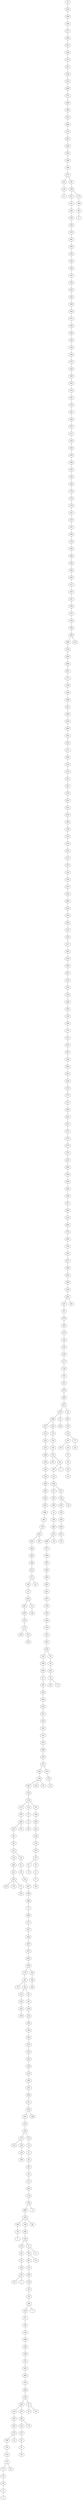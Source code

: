 graph {
10;
425;
389;
349;
337;
326;
441;
228;
197;
251;
108;
261;
469;
372;
468;
386;
322;
480;
473;
463;
445;
304;
288;
189;
273;
96;
128;
17;
60;
259;
221;
341;
440;
350;
345;
470;
467;
465;
450;
443;
444;
367;
353;
263;
403;
456;
409;
431;
406;
264;
188;
393;
446;
357;
428;
298;
493;
418;
491;
432;
381;
464;
457;
411;
354;
395;
429;
366;
343;
442;
385;
370;
310;
279;
247;
335;
301;
299;
318;
483;
466;
405;
462;
485;
417;
347;
421;
305;
331;
302;
300;
285;
486;
278;
490;
489;
461;
117;
238;
438;
398;
401;
399;
295;
488;
452;
430;
271;
408;
316;
472;
351;
391;
478;
454;
423;
416;
369;
148;
323;
439;
435;
415;
387;
324;
355;
497;
424;
496;
400;
365;
364;
334;
328;
317;
392;
338;
260;
223;
145;
293;
194;
459;
383;
330;
356;
375;
437;
433;
487;
348;
492;
291;
436;
479;
377;
311;
296;
402;
447;
471;
474;
475;
373;
225;
284;
346;
449;
246;
196;
427;
499;
410;
484;
374;
404;
339;
325;
277;
380;
420;
388;
419;
422;
235;
80;
390;
360;
275;
162;
239;
166;
217;
138;
102;
321;
265;
289;
207;
216;
268;
257;
413;
333;
412;
396;
276;
122;
140;
494;
382;
426;
453;
368;
363;
319;
320;
252;
292;
262;
308;
312;
53;
104;
12;
250;
281;
255;
176;
173;
192;
141;
124;
70;
136;
44;
187;
202;
35;
178;
155;
170;
66;
29;
99;
131;
248;
127;
163;
306;
41;
258;
460;
272;
498;
477;
458;
397;
394;
384;
481;
414;
407;
378;
379;
160;
135;
191;
361;
244;
130;
309;
448;
37;
98;
495;
482;
476;
451;
340;
342;
315;
253;
208;
165;
157;
168;
158;
362;
152;
134;
113;
105;
280;
212;
58;
88;
116;
118;
294;
231;
219;
183;
172;
71;
181;
52;
21;
45;
121;
297;
358;
286;
73;
209;
371;
307;
282;
287;
327;
242;
156;
174;
83;
74;
64;
213;
329;
220;
100;
59;
48;
256;
233;
230;
344;
283;
274;
237;
232;
236;
218;
245;
227;
204;
211;
203;
193;
215;
159;
175;
153;
129;
125;
109;
115;
18;
27;
26;
267;
62;
111;
224;
119;
336;
269;
190;
164;
49;
5;
149;
206;
146;
139;
82;
24;
126;
101;
92;
3;
31;
89;
201;
314;
359;
154;
95;
313;
198;
142;
67;
68;
332;
266;
434;
169;
38;
303;
290;
376;
229;
132;
200;
214;
184;
352;
210;
199;
179;
110;
75;
177;
54;
28;
8;
4;
42;
15;
107;
185;
143;
137;
93;
87;
84;
79;
57;
51;
47;
7;
19;
0;
94;
2;
186;
69;
150;
46;
161;
112;
14;
72;
65;
25;
106;
240;
243;
144;
114;
103;
97;
91;
16;
76;
11;
9;
56;
120;
50;
151;
133;
43;
33;
36;
222;
32;
147;
13;
34;
63;
182;
455;
270;
254;
249;
241;
55;
40;
1;
61;
226;
22;
205;
195;
123;
167;
90;
39;
81;
78;
30;
23;
77;
20;
85;
234;
171;
180;
86;
6;
10--425;
425--389;
389--349;
349--337;
337--326;
326--441;
441--228;
228--197;
197--251;
251--108;
108--261;
261--469;
469--372;
372--468;
468--386;
386--322;
322--480;
480--473;
473--463;
463--445;
445--304;
304--288;
288--189;
189--273;
273--96;
96--128;
128--17;
273--60;
60--259;
259--221;
221--341;
341--440;
440--350;
350--345;
345--470;
470--467;
467--465;
465--450;
450--443;
443--444;
444--367;
367--353;
353--263;
263--403;
403--456;
456--409;
409--431;
431--406;
406--264;
264--188;
188--393;
393--446;
446--357;
357--428;
428--298;
298--493;
493--418;
418--491;
491--432;
432--381;
381--464;
464--457;
457--411;
411--354;
354--395;
395--429;
429--366;
366--343;
343--442;
442--385;
385--370;
370--310;
310--279;
279--247;
247--335;
335--301;
301--299;
299--318;
318--483;
483--466;
466--405;
405--462;
462--485;
485--417;
417--347;
347--421;
421--305;
305--331;
331--302;
302--300;
300--285;
285--486;
486--278;
278--490;
490--489;
489--461;
461--117;
117--238;
238--438;
438--398;
398--401;
401--399;
399--295;
295--488;
488--452;
452--430;
430--271;
271--408;
408--316;
316--472;
472--351;
351--391;
391--478;
478--454;
454--423;
423--416;
416--369;
369--148;
148--323;
323--439;
439--435;
435--415;
415--387;
387--324;
324--355;
355--497;
497--424;
424--496;
496--400;
400--365;
365--364;
364--334;
334--328;
328--317;
317--392;
392--338;
338--260;
260--223;
223--145;
145--293;
293--194;
194--459;
459--383;
383--330;
330--356;
356--375;
375--437;
437--433;
433--487;
487--348;
348--492;
492--291;
291--436;
436--479;
479--377;
377--311;
311--296;
296--402;
402--447;
447--471;
471--474;
474--475;
475--373;
373--225;
225--284;
284--346;
346--449;
449--246;
246--196;
196--427;
427--499;
499--410;
410--484;
484--374;
374--404;
404--339;
339--325;
325--277;
277--380;
380--420;
420--388;
388--419;
419--422;
422--235;
235--80;
80--390;
390--360;
360--275;
275--162;
162--239;
239--166;
166--217;
217--138;
138--102;
102--321;
321--265;
265--289;
289--207;
207--216;
216--268;
268--257;
257--413;
413--333;
333--412;
412--396;
396--276;
276--122;
122--140;
140--494;
494--382;
382--426;
426--453;
453--368;
368--363;
363--319;
319--320;
320--252;
252--292;
292--262;
262--308;
308--312;
312--53;
53--104;
104--12;
12--250;
250--281;
281--255;
255--176;
176--173;
173--192;
173--141;
141--124;
250--70;
70--136;
53--44;
320--187;
268--202;
202--35;
35--178;
178--155;
155--170;
170--66;
170--29;
29--99;
99--131;
131--248;
248--127;
127--163;
163--306;
306--41;
41--258;
258--460;
460--272;
272--498;
498--477;
477--458;
458--397;
397--394;
394--384;
384--481;
481--414;
414--407;
407--378;
378--379;
379--160;
160--135;
135--191;
191--361;
361--244;
244--130;
130--309;
309--448;
448--37;
37--98;
98--495;
495--482;
482--476;
476--451;
451--340;
340--342;
342--315;
315--253;
253--208;
208--165;
165--157;
157--168;
168--158;
158--362;
362--152;
152--134;
134--113;
113--105;
105--280;
280--212;
212--58;
58--88;
88--116;
116--118;
118--294;
294--231;
231--219;
219--183;
219--172;
219--71;
71--181;
116--52;
52--21;
21--45;
45--121;
121--297;
297--358;
358--286;
286--73;
73--209;
209--371;
371--307;
307--282;
282--287;
287--327;
327--242;
242--156;
156--174;
174--83;
83--74;
83--64;
64--213;
213--329;
329--220;
220--100;
64--59;
59--48;
48--256;
256--233;
233--230;
230--344;
344--283;
283--274;
274--237;
237--232;
232--236;
236--218;
218--245;
245--227;
227--204;
204--211;
211--203;
203--193;
193--215;
215--159;
159--175;
175--153;
175--129;
129--125;
125--109;
159--115;
115--18;
18--27;
27--26;
26--267;
267--62;
62--111;
111--224;
224--119;
119--336;
336--269;
269--190;
190--164;
164--49;
49--5;
190--149;
149--206;
206--146;
146--139;
139--82;
82--24;
24--126;
126--101;
101--92;
101--3;
146--31;
31--89;
89--201;
201--314;
314--359;
359--154;
154--95;
95--313;
313--198;
198--142;
142--67;
67--68;
68--332;
332--266;
266--434;
434--169;
169--38;
38--303;
303--290;
290--376;
376--229;
229--132;
132--200;
200--214;
214--184;
184--352;
352--210;
210--199;
199--179;
179--110;
110--75;
75--177;
177--54;
54--28;
28--8;
8--4;
75--42;
210--15;
200--107;
107--185;
185--143;
143--137;
137--93;
93--87;
87--84;
185--79;
132--57;
57--51;
57--47;
198--7;
89--19;
31--0;
190--94;
336--2;
203--186;
156--69;
69--150;
150--46;
280--161;
134--112;
112--14;
14--72;
72--65;
134--25;
25--106;
106--240;
240--243;
243--144;
144--114;
114--103;
103--97;
97--91;
91--16;
97--76;
76--11;
11--9;
9--56;
158--120;
158--50;
157--151;
151--133;
133--43;
244--33;
33--36;
36--222;
222--32;
32--147;
32--13;
272--34;
248--63;
63--182;
182--455;
455--270;
270--254;
254--249;
249--241;
241--55;
182--40;
29--1;
216--61;
61--226;
207--22;
22--205;
205--195;
195--123;
123--167;
167--90;
167--39;
39--81;
81--78;
78--30;
30--23;
123--77;
77--20;
422--85;
285--234;
259--171;
171--180;
180--86;
86--6;
}
